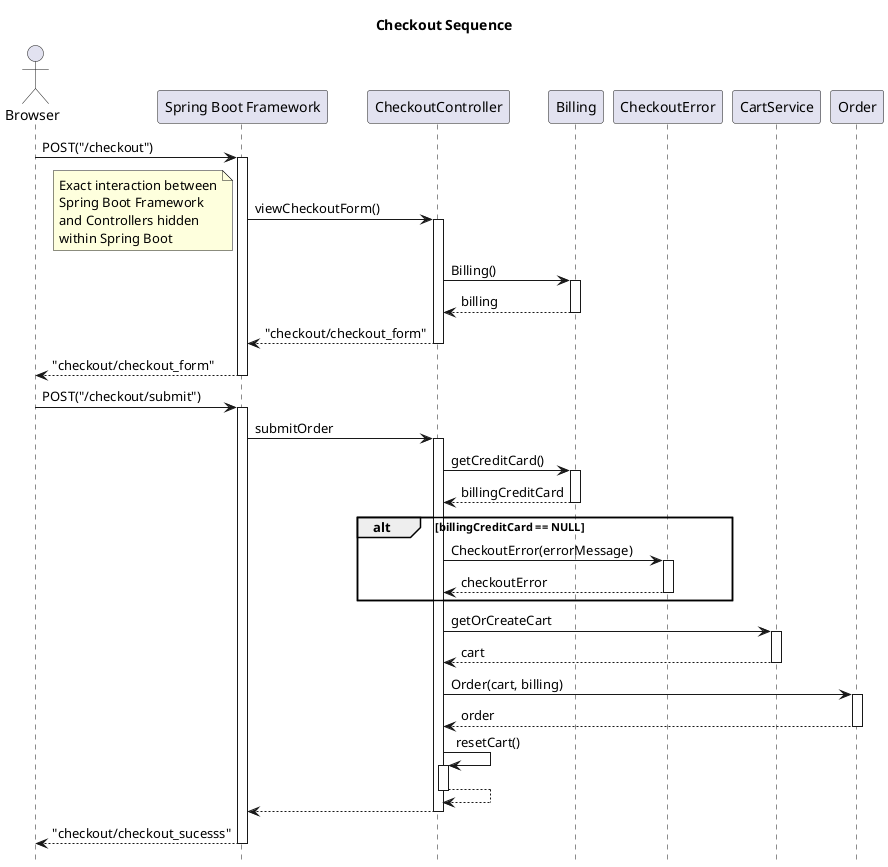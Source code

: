 @startuml
title Checkout Sequence
hide footbox
autoactivate on

actor "Browser" as client
participant "Spring Boot Framework" as SB

client -> SB : POST("/checkout")

SB -> CheckoutController : viewCheckoutForm()
note left
Exact interaction between
Spring Boot Framework
and Controllers hidden
within Spring Boot
end note

CheckoutController -> Billing : Billing()
return billing

return "checkout/checkout_form"
return "checkout/checkout_form"

client-> SB : POST("/checkout/submit")
SB -> CheckoutController : submitOrder
CheckoutController -> Billing : getCreditCard()
return billingCreditCard

alt billingCreditCard == NULL
   CheckoutController -> CheckoutError : CheckoutError(errorMessage)
   return checkoutError
'   CheckoutController --> SB : "redirect:/checkout"
end

CheckoutController -> CartService : getOrCreateCart
return cart
CheckoutController -> Order : Order(cart, billing)
return order

CheckoutController -> CheckoutController : resetCart()
return
return
return "checkout/checkout_sucesss"

@enduml